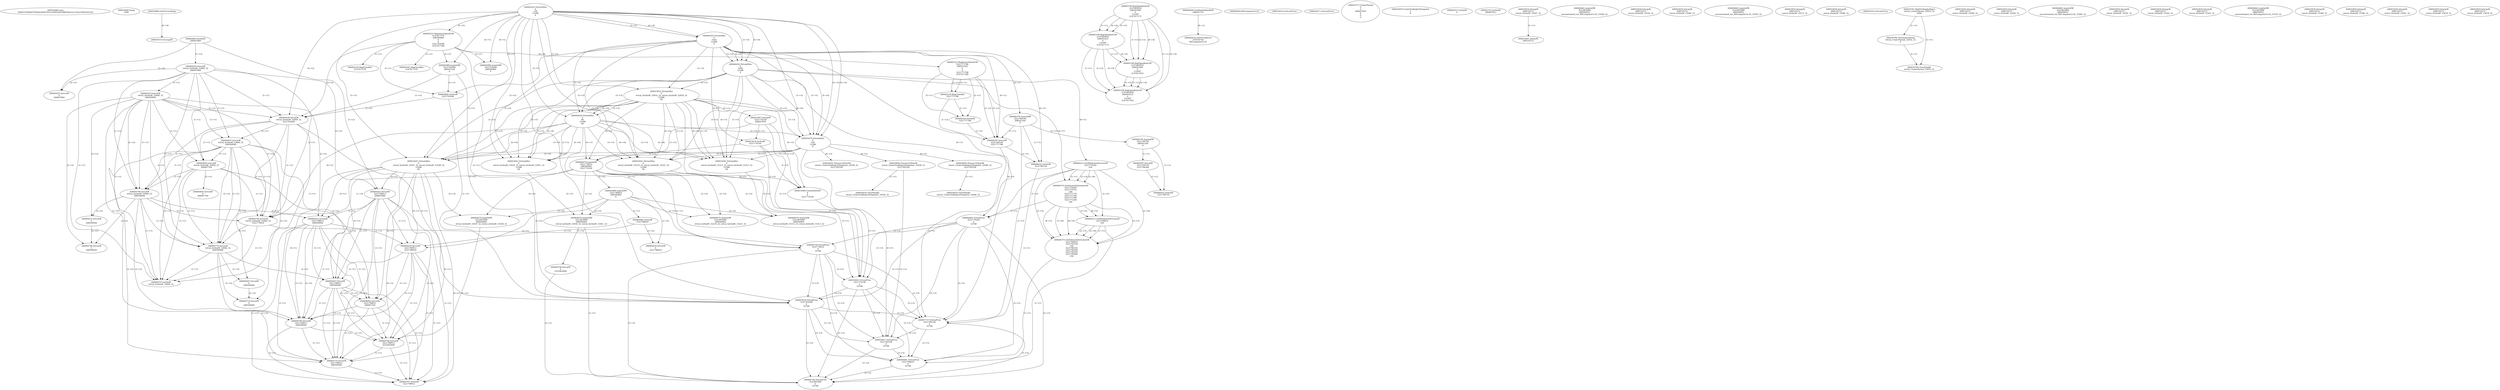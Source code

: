 // Global SCDG with merge call
digraph {
	0 [label="268454688.main
56d931f3b69d702f4a6244057d3c234091bd2288630a22cc120ca16bf1de523d"]
	1 [label="268454699.Sleep
1000"]
	2 [label="268450908.GetProcessHeap
"]
	3 [label="268465424.VirtualAlloc
0
128
12288
4"]
	4 [label="268465190.RegOpenKeyExW
2147483650
268501000
0
131097
2147417172"]
	5 [label="268465223.RegQueryValueExW
2147417376
268500984
0
0
3221762048
2147417188"]
	3 -> 5 [label="(0-->5)"]
	6 [label="268465239.RegCloseKey
2147417376"]
	5 -> 6 [label="(1-->1)"]
	7 [label="268465489.wsprintfW
3221762048
268501104
0"]
	3 -> 7 [label="(0-->1)"]
	5 -> 7 [label="(5-->1)"]
	8 [label="268466183.VirtualAlloc
0
1024
12288
4"]
	3 -> 8 [label="(3-->3)"]
	3 -> 8 [label="(4-->4)"]
	9 [label="268466202.VirtualAlloc
0
3596
12288
4"]
	3 -> 9 [label="(3-->3)"]
	8 -> 9 [label="(3-->3)"]
	3 -> 9 [label="(4-->4)"]
	8 -> 9 [label="(4-->4)"]
	10 [label="268466212.GetWindowsDirectoryW
3221770240
256"]
	9 -> 10 [label="(0-->1)"]
	11 [label="268466270.GetVolumeInformationW
3221770240
3221770752
256
3221771776
3221771784
3221771780
3221771264
256"]
	9 -> 11 [label="(0-->1)"]
	10 -> 11 [label="(1-->1)"]
	10 -> 11 [label="(2-->3)"]
	10 -> 11 [label="(2-->8)"]
	12 [label="268465190.RegOpenKeyExW
2147483650
268501632
0
131097
2147417172"]
	4 -> 12 [label="(1-->1)"]
	4 -> 12 [label="(4-->4)"]
	4 -> 12 [label="(5-->5)"]
	13 [label="268465223.RegQueryValueExW
3221771788
268501592
0
0
3221771788
2147417188"]
	5 -> 13 [label="(6-->6)"]
	14 [label="268465239.RegCloseKey
3221771788"]
	13 -> 14 [label="(1-->1)"]
	13 -> 14 [label="(5-->1)"]
	15 [label="268466320.lstrlenW
3221771788"]
	13 -> 15 [label="(1-->1)"]
	13 -> 15 [label="(5-->1)"]
	14 -> 15 [label="(1-->1)"]
	16 [label="268466376.wsprintfW
3221766144
268501204
0"]
	8 -> 16 [label="(0-->1)"]
	17 [label="268466397.lstrcatW
3221766144
3221771788"]
	8 -> 17 [label="(0-->1)"]
	16 -> 17 [label="(1-->1)"]
	13 -> 17 [label="(1-->2)"]
	13 -> 17 [label="(5-->2)"]
	14 -> 17 [label="(1-->2)"]
	15 -> 17 [label="(1-->2)"]
	18 [label="268466409.GetModuleHandleW
268501752"]
	19 [label="268466416.GetProcAddress
270536744
RtlComputeCrc32"]
	18 -> 19 [label="(0-->1)"]
	20 [label="268466432.lstrlenW
3221766144"]
	8 -> 20 [label="(0-->1)"]
	16 -> 20 [label="(1-->1)"]
	17 -> 20 [label="(1-->1)"]
	21 [label="268466449.RtlComputeCrc32
"]
	22 [label="268466481.VirtualFree
3221770240
0
32768"]
	9 -> 22 [label="(0-->1)"]
	10 -> 22 [label="(1-->1)"]
	11 -> 22 [label="(1-->1)"]
	23 [label="268464882.lstrlenW
3221762048"]
	3 -> 23 [label="(0-->1)"]
	5 -> 23 [label="(5-->1)"]
	7 -> 23 [label="(1-->1)"]
	24 [label="268464893.lstrlenW
268497860"]
	25 [label="268453932.VirtualAlloc
0
retval_lstrlenW_32832_32_retval_lstrlenW_32830_32
12288
64"]
	3 -> 25 [label="(3-->3)"]
	8 -> 25 [label="(3-->3)"]
	9 -> 25 [label="(3-->3)"]
	26 [label="268453967.lstrcpyW
3221774336
268497976"]
	25 -> 26 [label="(0-->1)"]
	27 [label="268453974.lstrlenW
3221774336"]
	25 -> 27 [label="(0-->1)"]
	26 -> 27 [label="(1-->1)"]
	28 [label="268464425.lstrcatW
retval_lstrlenW_32849_32
268497860"]
	24 -> 28 [label="(1-->2)"]
	29 [label="268464433.lstrcatW
retval_lstrlenW_32849_32
268500944"]
	28 -> 29 [label="(1-->1)"]
	30 [label="268464439.lstrcatW
retval_lstrlenW_32849_32
3221762048"]
	28 -> 30 [label="(1-->1)"]
	29 -> 30 [label="(1-->1)"]
	3 -> 30 [label="(0-->2)"]
	5 -> 30 [label="(5-->2)"]
	7 -> 30 [label="(1-->2)"]
	23 -> 30 [label="(1-->2)"]
	31 [label="268464447.lstrcatW
retval_lstrlenW_32849_32
268500948"]
	28 -> 31 [label="(1-->1)"]
	29 -> 31 [label="(1-->1)"]
	30 -> 31 [label="(1-->1)"]
	32 [label="268464636.VirtualAlloc
0
66
12288
64"]
	3 -> 32 [label="(3-->3)"]
	8 -> 32 [label="(3-->3)"]
	9 -> 32 [label="(3-->3)"]
	25 -> 32 [label="(3-->3)"]
	25 -> 32 [label="(4-->4)"]
	33 [label="268464679.wsprintfW
3221778432
268500964
3221774336"]
	32 -> 33 [label="(0-->1)"]
	25 -> 33 [label="(0-->3)"]
	26 -> 33 [label="(1-->3)"]
	27 -> 33 [label="(1-->3)"]
	34 [label="268464692.lstrcatW
retval_lstrlenW_32849_32
268497764"]
	28 -> 34 [label="(1-->1)"]
	29 -> 34 [label="(1-->1)"]
	30 -> 34 [label="(1-->1)"]
	31 -> 34 [label="(1-->1)"]
	35 [label="268464700.lstrcatW
retval_lstrlenW_32849_32
268500944"]
	28 -> 35 [label="(1-->1)"]
	29 -> 35 [label="(1-->1)"]
	30 -> 35 [label="(1-->1)"]
	31 -> 35 [label="(1-->1)"]
	34 -> 35 [label="(1-->1)"]
	29 -> 35 [label="(2-->2)"]
	36 [label="268464706.lstrcatW
retval_lstrlenW_32849_32
3221778432"]
	28 -> 36 [label="(1-->1)"]
	29 -> 36 [label="(1-->1)"]
	30 -> 36 [label="(1-->1)"]
	31 -> 36 [label="(1-->1)"]
	34 -> 36 [label="(1-->1)"]
	35 -> 36 [label="(1-->1)"]
	32 -> 36 [label="(0-->2)"]
	33 -> 36 [label="(1-->2)"]
	37 [label="268464714.lstrcatW
retval_lstrlenW_32849_32
268500948"]
	28 -> 37 [label="(1-->1)"]
	29 -> 37 [label="(1-->1)"]
	30 -> 37 [label="(1-->1)"]
	31 -> 37 [label="(1-->1)"]
	34 -> 37 [label="(1-->1)"]
	35 -> 37 [label="(1-->1)"]
	36 -> 37 [label="(1-->1)"]
	31 -> 37 [label="(2-->2)"]
	38 [label="268464726.VirtualFree
3221778432
0
32768"]
	32 -> 38 [label="(0-->1)"]
	33 -> 38 [label="(1-->1)"]
	36 -> 38 [label="(2-->1)"]
	22 -> 38 [label="(3-->3)"]
	39 [label="268464767.lstrlenW
retval_lstrlenW_32849_32"]
	28 -> 39 [label="(1-->1)"]
	29 -> 39 [label="(1-->1)"]
	30 -> 39 [label="(1-->1)"]
	31 -> 39 [label="(1-->1)"]
	34 -> 39 [label="(1-->1)"]
	35 -> 39 [label="(1-->1)"]
	36 -> 39 [label="(1-->1)"]
	37 -> 39 [label="(1-->1)"]
	40 [label="268453998.CreateMutexW
0
0
3221774336"]
	25 -> 40 [label="(0-->3)"]
	26 -> 40 [label="(1-->3)"]
	27 -> 40 [label="(1-->3)"]
	33 -> 40 [label="(3-->3)"]
	41 [label="268454010.GetLastError
"]
	42 [label="268454017.GetLastError
"]
	43 [label="268454043.VirtualFree
3221774336
0
32768"]
	25 -> 43 [label="(0-->1)"]
	26 -> 43 [label="(1-->1)"]
	27 -> 43 [label="(1-->1)"]
	33 -> 43 [label="(3-->1)"]
	40 -> 43 [label="(3-->1)"]
	22 -> 43 [label="(3-->3)"]
	38 -> 43 [label="(3-->3)"]
	44 [label="268467629.VirtualFree
3221762048
0
32768"]
	3 -> 44 [label="(0-->1)"]
	5 -> 44 [label="(5-->1)"]
	7 -> 44 [label="(1-->1)"]
	23 -> 44 [label="(1-->1)"]
	30 -> 44 [label="(2-->1)"]
	22 -> 44 [label="(3-->3)"]
	38 -> 44 [label="(3-->3)"]
	43 -> 44 [label="(3-->3)"]
	45 [label="268467737.VirtualFree
3221766144
0
32768"]
	8 -> 45 [label="(0-->1)"]
	16 -> 45 [label="(1-->1)"]
	17 -> 45 [label="(1-->1)"]
	20 -> 45 [label="(1-->1)"]
	22 -> 45 [label="(3-->3)"]
	38 -> 45 [label="(3-->3)"]
	43 -> 45 [label="(3-->3)"]
	44 -> 45 [label="(3-->3)"]
	46 [label="268454737.CreateThread
0
0
268447024
0
0
0"]
	47 [label="268454450.CreateToolhelp32Snapshot
2
0"]
	48 [label="268454476.VirtualAlloc
0
556
12288
4"]
	3 -> 48 [label="(3-->3)"]
	8 -> 48 [label="(3-->3)"]
	9 -> 48 [label="(3-->3)"]
	25 -> 48 [label="(3-->3)"]
	32 -> 48 [label="(3-->3)"]
	3 -> 48 [label="(4-->4)"]
	8 -> 48 [label="(4-->4)"]
	9 -> 48 [label="(4-->4)"]
	49 [label="268454533.lstrcmpiW
"]
	2 -> 49 [label="(0-->0)"]
	50 [label="268454602.Process32NextW
retval_CreateToolhelp32Snapshot_32938_32
3221782528"]
	48 -> 50 [label="(0-->2)"]
	51 [label="268454627.VirtualFree
3221782528
0
32768"]
	48 -> 51 [label="(0-->1)"]
	50 -> 51 [label="(2-->1)"]
	22 -> 51 [label="(3-->3)"]
	38 -> 51 [label="(3-->3)"]
	43 -> 51 [label="(3-->3)"]
	44 -> 51 [label="(3-->3)"]
	45 -> 51 [label="(3-->3)"]
	52 [label="268454634.CloseHandle
retval_CreateToolhelp32Snapshot_32938_32"]
	50 -> 52 [label="(1-->1)"]
	53 [label="268465190.RegOpenKeyExW
2147483650
268501000
0
131097
2147417052"]
	4 -> 53 [label="(1-->1)"]
	12 -> 53 [label="(1-->1)"]
	4 -> 53 [label="(2-->2)"]
	4 -> 53 [label="(4-->4)"]
	12 -> 53 [label="(4-->4)"]
	54 [label="268465489.wsprintfW
3221786624
268500964
0"]
	33 -> 54 [label="(2-->2)"]
	55 [label="268466212.GetWindowsDirectoryW
3221794816
256"]
	10 -> 55 [label="(2-->2)"]
	11 -> 55 [label="(3-->2)"]
	11 -> 55 [label="(8-->2)"]
	56 [label="268466270.GetVolumeInformationW
3221794816
3221795328
256
3221796352
3221796360
3221796356
3221795840
256"]
	55 -> 56 [label="(1-->1)"]
	10 -> 56 [label="(2-->3)"]
	11 -> 56 [label="(3-->3)"]
	11 -> 56 [label="(8-->3)"]
	55 -> 56 [label="(2-->3)"]
	10 -> 56 [label="(2-->8)"]
	11 -> 56 [label="(3-->8)"]
	11 -> 56 [label="(8-->8)"]
	55 -> 56 [label="(2-->8)"]
	57 [label="268465190.RegOpenKeyExW
2147483650
268501632
0
131097
2147417052"]
	4 -> 57 [label="(1-->1)"]
	12 -> 57 [label="(1-->1)"]
	53 -> 57 [label="(1-->1)"]
	12 -> 57 [label="(2-->2)"]
	4 -> 57 [label="(4-->4)"]
	12 -> 57 [label="(4-->4)"]
	53 -> 57 [label="(4-->4)"]
	53 -> 57 [label="(5-->5)"]
	58 [label="268466376.wsprintfW
3221790720
268501204
0"]
	16 -> 58 [label="(2-->2)"]
	59 [label="268466397.lstrcatW
3221790720
3221796364"]
	58 -> 59 [label="(1-->1)"]
	60 [label="268466432.lstrlenW
3221790720"]
	58 -> 60 [label="(1-->1)"]
	59 -> 60 [label="(1-->1)"]
	61 [label="268466481.VirtualFree
3221794816
0
32768"]
	55 -> 61 [label="(1-->1)"]
	56 -> 61 [label="(1-->1)"]
	22 -> 61 [label="(3-->3)"]
	38 -> 61 [label="(3-->3)"]
	43 -> 61 [label="(3-->3)"]
	44 -> 61 [label="(3-->3)"]
	45 -> 61 [label="(3-->3)"]
	51 -> 61 [label="(3-->3)"]
	62 [label="268464882.lstrlenW
3221786624"]
	54 -> 62 [label="(1-->1)"]
	63 [label="268452641.VirtualAlloc
0
retval_lstrlenW_33450_32_retval_lstrlenW_33451_32
12288
64"]
	3 -> 63 [label="(3-->3)"]
	8 -> 63 [label="(3-->3)"]
	9 -> 63 [label="(3-->3)"]
	25 -> 63 [label="(3-->3)"]
	32 -> 63 [label="(3-->3)"]
	48 -> 63 [label="(3-->3)"]
	25 -> 63 [label="(4-->4)"]
	32 -> 63 [label="(4-->4)"]
	64 [label="268464425.lstrcatW
0
268497860"]
	24 -> 64 [label="(1-->2)"]
	28 -> 64 [label="(2-->2)"]
	65 [label="268464433.lstrcatW
0
268500944"]
	29 -> 65 [label="(2-->2)"]
	35 -> 65 [label="(2-->2)"]
	66 [label="268464439.lstrcatW
0
3221786624"]
	54 -> 66 [label="(1-->2)"]
	62 -> 66 [label="(1-->2)"]
	67 [label="268464447.lstrcatW
0
268500948"]
	31 -> 67 [label="(2-->2)"]
	37 -> 67 [label="(2-->2)"]
	68 [label="268464679.wsprintfW
3221803008
268500964
retval_lstrlenW_33450_32_retval_lstrlenW_33451_32"]
	33 -> 68 [label="(2-->2)"]
	54 -> 68 [label="(2-->2)"]
	63 -> 68 [label="(2-->3)"]
	69 [label="268464692.lstrcatW
0
268497764"]
	34 -> 69 [label="(2-->2)"]
	70 [label="268464700.lstrcatW
0
268500944"]
	29 -> 70 [label="(2-->2)"]
	35 -> 70 [label="(2-->2)"]
	65 -> 70 [label="(2-->2)"]
	71 [label="268464706.lstrcatW
0
3221803008"]
	68 -> 71 [label="(1-->2)"]
	72 [label="268464714.lstrcatW
0
268500948"]
	31 -> 72 [label="(2-->2)"]
	37 -> 72 [label="(2-->2)"]
	67 -> 72 [label="(2-->2)"]
	73 [label="268464726.VirtualFree
3221803008
0
32768"]
	68 -> 73 [label="(1-->1)"]
	71 -> 73 [label="(2-->1)"]
	22 -> 73 [label="(3-->3)"]
	38 -> 73 [label="(3-->3)"]
	43 -> 73 [label="(3-->3)"]
	44 -> 73 [label="(3-->3)"]
	45 -> 73 [label="(3-->3)"]
	51 -> 73 [label="(3-->3)"]
	61 -> 73 [label="(3-->3)"]
	74 [label="268464767.lstrlenW
0"]
	75 [label="268452707.lstrlenW
268497912"]
	76 [label="268452834.lstrcpyW
268510272
retval_lstrlenW_33507_32"]
	77 [label="268452841.lstrlenW
268510272"]
	76 -> 77 [label="(1-->1)"]
	78 [label="268464662.wsprintfW
3221803008
268500952
unconstrained_ret_RtlComputeCrc32_33444_32"]
	79 [label="268452834.lstrcpyW
268510272
retval_lstrlenW_33520_32"]
	80 [label="268452641.VirtualAlloc
0
retval_lstrlenW_33547_32_retval_lstrlenW_33548_32
12288
64"]
	3 -> 80 [label="(3-->3)"]
	8 -> 80 [label="(3-->3)"]
	9 -> 80 [label="(3-->3)"]
	25 -> 80 [label="(3-->3)"]
	32 -> 80 [label="(3-->3)"]
	48 -> 80 [label="(3-->3)"]
	25 -> 80 [label="(4-->4)"]
	32 -> 80 [label="(4-->4)"]
	81 [label="268464425.lstrcatW
3221798912
268497860"]
	80 -> 81 [label="(0-->1)"]
	24 -> 81 [label="(1-->2)"]
	28 -> 81 [label="(2-->2)"]
	82 [label="268464433.lstrcatW
3221798912
268500944"]
	80 -> 82 [label="(0-->1)"]
	81 -> 82 [label="(1-->1)"]
	29 -> 82 [label="(2-->2)"]
	35 -> 82 [label="(2-->2)"]
	83 [label="268464439.lstrcatW
3221798912
3221786624"]
	80 -> 83 [label="(0-->1)"]
	81 -> 83 [label="(1-->1)"]
	82 -> 83 [label="(1-->1)"]
	54 -> 83 [label="(1-->2)"]
	62 -> 83 [label="(1-->2)"]
	84 [label="268464447.lstrcatW
3221798912
268500948"]
	80 -> 84 [label="(0-->1)"]
	81 -> 84 [label="(1-->1)"]
	82 -> 84 [label="(1-->1)"]
	83 -> 84 [label="(1-->1)"]
	31 -> 84 [label="(2-->2)"]
	37 -> 84 [label="(2-->2)"]
	85 [label="268464679.wsprintfW
3221803008
268500964
retval_lstrlenW_33547_32_retval_lstrlenW_33548_32"]
	33 -> 85 [label="(2-->2)"]
	54 -> 85 [label="(2-->2)"]
	80 -> 85 [label="(2-->3)"]
	86 [label="268464692.lstrcatW
3221798912
268497764"]
	80 -> 86 [label="(0-->1)"]
	81 -> 86 [label="(1-->1)"]
	82 -> 86 [label="(1-->1)"]
	83 -> 86 [label="(1-->1)"]
	84 -> 86 [label="(1-->1)"]
	34 -> 86 [label="(2-->2)"]
	87 [label="268464700.lstrcatW
3221798912
268500944"]
	80 -> 87 [label="(0-->1)"]
	81 -> 87 [label="(1-->1)"]
	82 -> 87 [label="(1-->1)"]
	83 -> 87 [label="(1-->1)"]
	84 -> 87 [label="(1-->1)"]
	86 -> 87 [label="(1-->1)"]
	29 -> 87 [label="(2-->2)"]
	35 -> 87 [label="(2-->2)"]
	82 -> 87 [label="(2-->2)"]
	88 [label="268464706.lstrcatW
3221798912
3221803008"]
	80 -> 88 [label="(0-->1)"]
	81 -> 88 [label="(1-->1)"]
	82 -> 88 [label="(1-->1)"]
	83 -> 88 [label="(1-->1)"]
	84 -> 88 [label="(1-->1)"]
	86 -> 88 [label="(1-->1)"]
	87 -> 88 [label="(1-->1)"]
	85 -> 88 [label="(1-->2)"]
	89 [label="268464714.lstrcatW
3221798912
268500948"]
	80 -> 89 [label="(0-->1)"]
	81 -> 89 [label="(1-->1)"]
	82 -> 89 [label="(1-->1)"]
	83 -> 89 [label="(1-->1)"]
	84 -> 89 [label="(1-->1)"]
	86 -> 89 [label="(1-->1)"]
	87 -> 89 [label="(1-->1)"]
	88 -> 89 [label="(1-->1)"]
	31 -> 89 [label="(2-->2)"]
	37 -> 89 [label="(2-->2)"]
	84 -> 89 [label="(2-->2)"]
	90 [label="268464767.lstrlenW
3221798912"]
	80 -> 90 [label="(0-->1)"]
	81 -> 90 [label="(1-->1)"]
	82 -> 90 [label="(1-->1)"]
	83 -> 90 [label="(1-->1)"]
	84 -> 90 [label="(1-->1)"]
	86 -> 90 [label="(1-->1)"]
	87 -> 90 [label="(1-->1)"]
	88 -> 90 [label="(1-->1)"]
	89 -> 90 [label="(1-->1)"]
	91 [label="268452834.lstrcpyW
268510272
retval_lstrlenW_33560_32"]
	92 [label="268464662.wsprintfW
3221803008
268500952
unconstrained_ret_RtlComputeCrc32_33545_32"]
	93 [label="268452834.lstrcpyW
268510272
retval_lstrlenW_33572_32"]
	94 [label="268452834.lstrcpyW
268510272
retval_lstrlenW_33580_32"]
	95 [label="268465254.GetLastError
"]
	96 [label="268465263.RegCloseKey
2147417376"]
	5 -> 96 [label="(1-->1)"]
	97 [label="268465489.wsprintfW
3221762048
268500964
0"]
	3 -> 97 [label="(0-->1)"]
	5 -> 97 [label="(5-->1)"]
	98 [label="268454501.Process32FirstW
retval_CreateToolhelp32Snapshot_32938_32
3221782528"]
	48 -> 98 [label="(0-->2)"]
	99 [label="268454761.WaitForSingleObject
retval_CreateThread_32932_32
5000"]
	100 [label="268454780.TerminateThread
retval_CreateThread_32932_32
0"]
	99 -> 100 [label="(1-->1)"]
	101 [label="268454790.CloseHandle
retval_CreateThread_32932_32"]
	99 -> 101 [label="(1-->1)"]
	100 -> 101 [label="(1-->1)"]
	102 [label="268454602.Process32NextW
retval_CreateToolhelp32Snapshot_32948_32
3221782528"]
	48 -> 102 [label="(0-->2)"]
	103 [label="268454634.CloseHandle
retval_CreateToolhelp32Snapshot_32948_32"]
	102 -> 103 [label="(1-->1)"]
	104 [label="268452641.VirtualAlloc
0
retval_lstrlenW_33219_32_retval_lstrlenW_33221_32
12288
64"]
	3 -> 104 [label="(3-->3)"]
	8 -> 104 [label="(3-->3)"]
	9 -> 104 [label="(3-->3)"]
	25 -> 104 [label="(3-->3)"]
	32 -> 104 [label="(3-->3)"]
	48 -> 104 [label="(3-->3)"]
	25 -> 104 [label="(4-->4)"]
	32 -> 104 [label="(4-->4)"]
	105 [label="268464679.wsprintfW
3221803008
268500964
retval_lstrlenW_33219_32_retval_lstrlenW_33221_32"]
	33 -> 105 [label="(2-->2)"]
	54 -> 105 [label="(2-->2)"]
	104 -> 105 [label="(2-->3)"]
	106 [label="268452834.lstrcpyW
268510272
retval_lstrlenW_33289_32"]
	107 [label="268452834.lstrcpyW
268510272
retval_lstrlenW_33290_32"]
	108 [label="268464662.wsprintfW
3221803008
268500952
unconstrained_ret_RtlComputeCrc32_33205_32"]
	109 [label="268452834.lstrcpyW
268510272
retval_lstrlenW_33291_32"]
	110 [label="268452834.lstrcpyW
268510272
retval_lstrlenW_33292_32"]
	111 [label="268452641.VirtualAlloc
0
retval_lstrlenW_33312_32_retval_lstrlenW_33313_32
12288
64"]
	3 -> 111 [label="(3-->3)"]
	8 -> 111 [label="(3-->3)"]
	9 -> 111 [label="(3-->3)"]
	25 -> 111 [label="(3-->3)"]
	32 -> 111 [label="(3-->3)"]
	48 -> 111 [label="(3-->3)"]
	25 -> 111 [label="(4-->4)"]
	32 -> 111 [label="(4-->4)"]
	112 [label="268464679.wsprintfW
3221803008
268500964
retval_lstrlenW_33312_32_retval_lstrlenW_33313_32"]
	33 -> 112 [label="(2-->2)"]
	54 -> 112 [label="(2-->2)"]
	111 -> 112 [label="(2-->3)"]
	113 [label="268452834.lstrcpyW
268510272
retval_lstrlenW_33325_32"]
	114 [label="268464662.wsprintfW
3221803008
268500952
unconstrained_ret_RtlComputeCrc32_33310_32"]
	115 [label="268452834.lstrcpyW
268510272
retval_lstrlenW_33369_32"]
	116 [label="268452834.lstrcpyW
268510272
retval_lstrlenW_33390_32"]
	117 [label="268452834.lstrcpyW
268510272
retval_lstrlenW_33391_32"]
	118 [label="268452834.lstrcpyW
268510272
retval_lstrlenW_33478_32"]
	119 [label="268452834.lstrcpyW
268510272
retval_lstrlenW_33479_32"]
}
